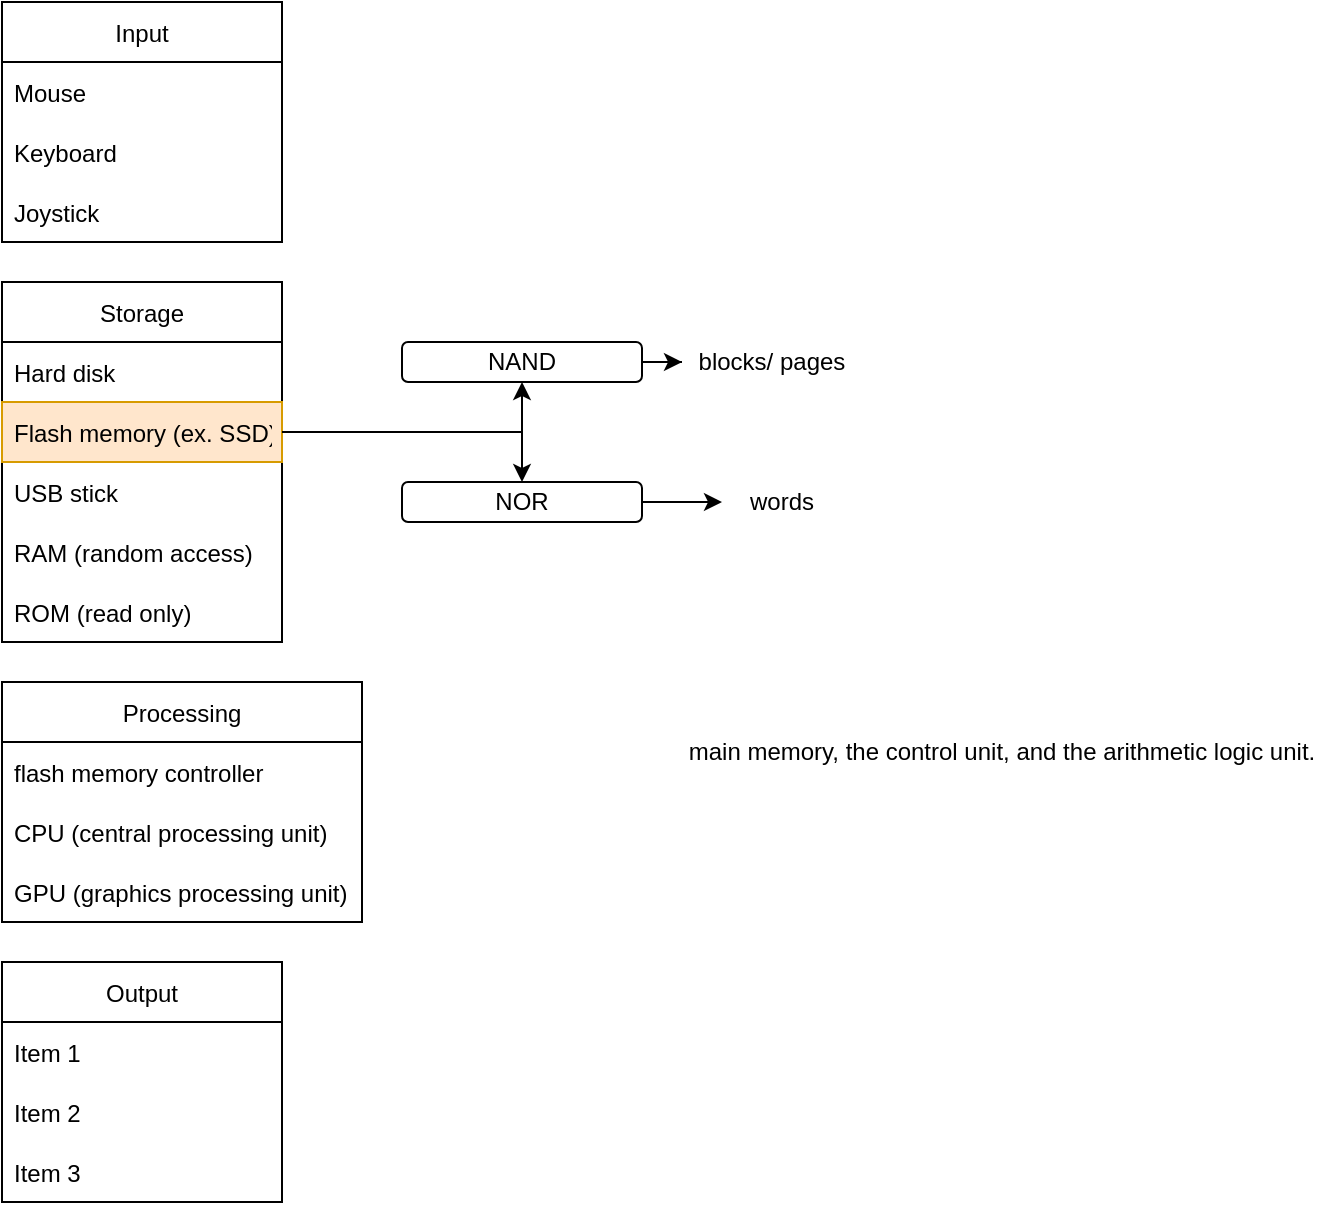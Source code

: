 <mxfile version="16.5.6" type="github" pages="2">
  <diagram id="4qqPcsir0UCnbVKN_98N" name="Page-1">
    <mxGraphModel dx="1038" dy="536" grid="1" gridSize="10" guides="1" tooltips="1" connect="1" arrows="1" fold="1" page="1" pageScale="1" pageWidth="850" pageHeight="1100" math="0" shadow="0">
      <root>
        <mxCell id="0" />
        <mxCell id="1" parent="0" />
        <mxCell id="hHXyA7jnSkgyxNxwIsMK-1" value="Input" style="swimlane;fontStyle=0;childLayout=stackLayout;horizontal=1;startSize=30;horizontalStack=0;resizeParent=1;resizeParentMax=0;resizeLast=0;collapsible=1;marginBottom=0;" vertex="1" parent="1">
          <mxGeometry x="50" y="30" width="140" height="120" as="geometry" />
        </mxCell>
        <mxCell id="hHXyA7jnSkgyxNxwIsMK-2" value="Mouse" style="text;strokeColor=none;fillColor=none;align=left;verticalAlign=middle;spacingLeft=4;spacingRight=4;overflow=hidden;points=[[0,0.5],[1,0.5]];portConstraint=eastwest;rotatable=0;" vertex="1" parent="hHXyA7jnSkgyxNxwIsMK-1">
          <mxGeometry y="30" width="140" height="30" as="geometry" />
        </mxCell>
        <mxCell id="hHXyA7jnSkgyxNxwIsMK-3" value="Keyboard" style="text;strokeColor=none;fillColor=none;align=left;verticalAlign=middle;spacingLeft=4;spacingRight=4;overflow=hidden;points=[[0,0.5],[1,0.5]];portConstraint=eastwest;rotatable=0;" vertex="1" parent="hHXyA7jnSkgyxNxwIsMK-1">
          <mxGeometry y="60" width="140" height="30" as="geometry" />
        </mxCell>
        <mxCell id="hHXyA7jnSkgyxNxwIsMK-4" value="Joystick" style="text;strokeColor=none;fillColor=none;align=left;verticalAlign=middle;spacingLeft=4;spacingRight=4;overflow=hidden;points=[[0,0.5],[1,0.5]];portConstraint=eastwest;rotatable=0;" vertex="1" parent="hHXyA7jnSkgyxNxwIsMK-1">
          <mxGeometry y="90" width="140" height="30" as="geometry" />
        </mxCell>
        <mxCell id="hHXyA7jnSkgyxNxwIsMK-5" value="Processing" style="swimlane;fontStyle=0;childLayout=stackLayout;horizontal=1;startSize=30;horizontalStack=0;resizeParent=1;resizeParentMax=0;resizeLast=0;collapsible=1;marginBottom=0;" vertex="1" parent="1">
          <mxGeometry x="50" y="370" width="180" height="120" as="geometry" />
        </mxCell>
        <mxCell id="hHXyA7jnSkgyxNxwIsMK-6" value="flash memory controller" style="text;strokeColor=none;fillColor=none;align=left;verticalAlign=middle;spacingLeft=4;spacingRight=4;overflow=hidden;points=[[0,0.5],[1,0.5]];portConstraint=eastwest;rotatable=0;" vertex="1" parent="hHXyA7jnSkgyxNxwIsMK-5">
          <mxGeometry y="30" width="180" height="30" as="geometry" />
        </mxCell>
        <mxCell id="hHXyA7jnSkgyxNxwIsMK-7" value="CPU (central processing unit)" style="text;strokeColor=none;fillColor=none;align=left;verticalAlign=middle;spacingLeft=4;spacingRight=4;overflow=hidden;points=[[0,0.5],[1,0.5]];portConstraint=eastwest;rotatable=0;" vertex="1" parent="hHXyA7jnSkgyxNxwIsMK-5">
          <mxGeometry y="60" width="180" height="30" as="geometry" />
        </mxCell>
        <mxCell id="hHXyA7jnSkgyxNxwIsMK-8" value="GPU (graphics processing unit)" style="text;strokeColor=none;fillColor=none;align=left;verticalAlign=middle;spacingLeft=4;spacingRight=4;overflow=hidden;points=[[0,0.5],[1,0.5]];portConstraint=eastwest;rotatable=0;" vertex="1" parent="hHXyA7jnSkgyxNxwIsMK-5">
          <mxGeometry y="90" width="180" height="30" as="geometry" />
        </mxCell>
        <mxCell id="hHXyA7jnSkgyxNxwIsMK-9" value="Output" style="swimlane;fontStyle=0;childLayout=stackLayout;horizontal=1;startSize=30;horizontalStack=0;resizeParent=1;resizeParentMax=0;resizeLast=0;collapsible=1;marginBottom=0;" vertex="1" parent="1">
          <mxGeometry x="50" y="510" width="140" height="120" as="geometry" />
        </mxCell>
        <mxCell id="hHXyA7jnSkgyxNxwIsMK-10" value="Item 1" style="text;strokeColor=none;fillColor=none;align=left;verticalAlign=middle;spacingLeft=4;spacingRight=4;overflow=hidden;points=[[0,0.5],[1,0.5]];portConstraint=eastwest;rotatable=0;" vertex="1" parent="hHXyA7jnSkgyxNxwIsMK-9">
          <mxGeometry y="30" width="140" height="30" as="geometry" />
        </mxCell>
        <mxCell id="hHXyA7jnSkgyxNxwIsMK-11" value="Item 2" style="text;strokeColor=none;fillColor=none;align=left;verticalAlign=middle;spacingLeft=4;spacingRight=4;overflow=hidden;points=[[0,0.5],[1,0.5]];portConstraint=eastwest;rotatable=0;" vertex="1" parent="hHXyA7jnSkgyxNxwIsMK-9">
          <mxGeometry y="60" width="140" height="30" as="geometry" />
        </mxCell>
        <mxCell id="hHXyA7jnSkgyxNxwIsMK-12" value="Item 3" style="text;strokeColor=none;fillColor=none;align=left;verticalAlign=middle;spacingLeft=4;spacingRight=4;overflow=hidden;points=[[0,0.5],[1,0.5]];portConstraint=eastwest;rotatable=0;" vertex="1" parent="hHXyA7jnSkgyxNxwIsMK-9">
          <mxGeometry y="90" width="140" height="30" as="geometry" />
        </mxCell>
        <mxCell id="hHXyA7jnSkgyxNxwIsMK-13" value="Storage" style="swimlane;fontStyle=0;childLayout=stackLayout;horizontal=1;startSize=30;horizontalStack=0;resizeParent=1;resizeParentMax=0;resizeLast=0;collapsible=1;marginBottom=0;" vertex="1" parent="1">
          <mxGeometry x="50" y="170" width="140" height="180" as="geometry" />
        </mxCell>
        <mxCell id="hHXyA7jnSkgyxNxwIsMK-14" value="Hard disk" style="text;strokeColor=none;fillColor=none;align=left;verticalAlign=middle;spacingLeft=4;spacingRight=4;overflow=hidden;points=[[0,0.5],[1,0.5]];portConstraint=eastwest;rotatable=0;" vertex="1" parent="hHXyA7jnSkgyxNxwIsMK-13">
          <mxGeometry y="30" width="140" height="30" as="geometry" />
        </mxCell>
        <mxCell id="hHXyA7jnSkgyxNxwIsMK-17" value="Flash memory (ex. SSD)" style="text;strokeColor=#d79b00;fillColor=#ffe6cc;align=left;verticalAlign=middle;spacingLeft=4;spacingRight=4;overflow=hidden;points=[[0,0.5],[1,0.5]];portConstraint=eastwest;rotatable=0;" vertex="1" parent="hHXyA7jnSkgyxNxwIsMK-13">
          <mxGeometry y="60" width="140" height="30" as="geometry" />
        </mxCell>
        <mxCell id="hHXyA7jnSkgyxNxwIsMK-16" value="USB stick" style="text;strokeColor=none;fillColor=none;align=left;verticalAlign=middle;spacingLeft=4;spacingRight=4;overflow=hidden;points=[[0,0.5],[1,0.5]];portConstraint=eastwest;rotatable=0;" vertex="1" parent="hHXyA7jnSkgyxNxwIsMK-13">
          <mxGeometry y="90" width="140" height="30" as="geometry" />
        </mxCell>
        <mxCell id="hHXyA7jnSkgyxNxwIsMK-15" value="RAM (random access)" style="text;strokeColor=none;fillColor=none;align=left;verticalAlign=middle;spacingLeft=4;spacingRight=4;overflow=hidden;points=[[0,0.5],[1,0.5]];portConstraint=eastwest;rotatable=0;" vertex="1" parent="hHXyA7jnSkgyxNxwIsMK-13">
          <mxGeometry y="120" width="140" height="30" as="geometry" />
        </mxCell>
        <mxCell id="hHXyA7jnSkgyxNxwIsMK-18" value="ROM (read only)" style="text;strokeColor=none;fillColor=none;align=left;verticalAlign=middle;spacingLeft=4;spacingRight=4;overflow=hidden;points=[[0,0.5],[1,0.5]];portConstraint=eastwest;rotatable=0;" vertex="1" parent="hHXyA7jnSkgyxNxwIsMK-13">
          <mxGeometry y="150" width="140" height="30" as="geometry" />
        </mxCell>
        <mxCell id="hHXyA7jnSkgyxNxwIsMK-19" style="edgeStyle=orthogonalEdgeStyle;rounded=0;orthogonalLoop=1;jettySize=auto;html=1;" edge="1" parent="1" source="hHXyA7jnSkgyxNxwIsMK-17" target="hHXyA7jnSkgyxNxwIsMK-22">
          <mxGeometry relative="1" as="geometry">
            <mxPoint x="330" y="230" as="targetPoint" />
          </mxGeometry>
        </mxCell>
        <mxCell id="hHXyA7jnSkgyxNxwIsMK-20" style="edgeStyle=orthogonalEdgeStyle;rounded=0;orthogonalLoop=1;jettySize=auto;html=1;" edge="1" parent="1" source="hHXyA7jnSkgyxNxwIsMK-17" target="hHXyA7jnSkgyxNxwIsMK-21">
          <mxGeometry relative="1" as="geometry">
            <mxPoint x="330" y="260" as="targetPoint" />
          </mxGeometry>
        </mxCell>
        <mxCell id="hHXyA7jnSkgyxNxwIsMK-30" style="edgeStyle=orthogonalEdgeStyle;rounded=0;orthogonalLoop=1;jettySize=auto;html=1;" edge="1" parent="1" source="hHXyA7jnSkgyxNxwIsMK-21" target="hHXyA7jnSkgyxNxwIsMK-31">
          <mxGeometry relative="1" as="geometry">
            <mxPoint x="400" y="280" as="targetPoint" />
          </mxGeometry>
        </mxCell>
        <mxCell id="hHXyA7jnSkgyxNxwIsMK-21" value="NOR" style="rounded=1;whiteSpace=wrap;html=1;" vertex="1" parent="1">
          <mxGeometry x="250" y="270" width="120" height="20" as="geometry" />
        </mxCell>
        <mxCell id="hHXyA7jnSkgyxNxwIsMK-23" style="edgeStyle=orthogonalEdgeStyle;rounded=0;orthogonalLoop=1;jettySize=auto;html=1;" edge="1" parent="1" source="hHXyA7jnSkgyxNxwIsMK-22" target="hHXyA7jnSkgyxNxwIsMK-24">
          <mxGeometry relative="1" as="geometry">
            <mxPoint x="420" y="210" as="targetPoint" />
          </mxGeometry>
        </mxCell>
        <mxCell id="hHXyA7jnSkgyxNxwIsMK-22" value="NAND" style="rounded=1;whiteSpace=wrap;html=1;" vertex="1" parent="1">
          <mxGeometry x="250" y="200" width="120" height="20" as="geometry" />
        </mxCell>
        <mxCell id="hHXyA7jnSkgyxNxwIsMK-24" value="&lt;div&gt;blocks/ pages&lt;/div&gt;" style="text;html=1;strokeColor=none;fillColor=none;align=center;verticalAlign=middle;whiteSpace=wrap;rounded=0;" vertex="1" parent="1">
          <mxGeometry x="390" y="195" width="90" height="30" as="geometry" />
        </mxCell>
        <mxCell id="hHXyA7jnSkgyxNxwIsMK-31" value="words" style="text;html=1;strokeColor=none;fillColor=none;align=center;verticalAlign=middle;whiteSpace=wrap;rounded=0;" vertex="1" parent="1">
          <mxGeometry x="410" y="265" width="60" height="30" as="geometry" />
        </mxCell>
        <mxCell id="hHXyA7jnSkgyxNxwIsMK-32" value="main memory, the control unit, and the arithmetic logic unit." style="text;html=1;strokeColor=none;fillColor=none;align=center;verticalAlign=middle;whiteSpace=wrap;rounded=0;" vertex="1" parent="1">
          <mxGeometry x="390" y="390" width="320" height="30" as="geometry" />
        </mxCell>
      </root>
    </mxGraphModel>
  </diagram>
  <diagram id="flj5AiFVF4mKr5M_BVsl" name="Page-2">
    <mxGraphModel dx="1038" dy="536" grid="1" gridSize="10" guides="1" tooltips="1" connect="1" arrows="1" fold="1" page="1" pageScale="1" pageWidth="850" pageHeight="1100" math="0" shadow="0">
      <root>
        <mxCell id="_EMic37TwiEbAcZXv331-0" />
        <mxCell id="_EMic37TwiEbAcZXv331-1" parent="_EMic37TwiEbAcZXv331-0" />
        <mxCell id="_EMic37TwiEbAcZXv331-2" value="Software" style="swimlane;fontStyle=0;childLayout=stackLayout;horizontal=1;startSize=30;horizontalStack=0;resizeParent=1;resizeParentMax=0;resizeLast=0;collapsible=1;marginBottom=0;" vertex="1" parent="_EMic37TwiEbAcZXv331-1">
          <mxGeometry x="20" y="20" width="140" height="120" as="geometry" />
        </mxCell>
        <mxCell id="_EMic37TwiEbAcZXv331-3" value="Applications" style="text;strokeColor=none;fillColor=none;align=left;verticalAlign=middle;spacingLeft=4;spacingRight=4;overflow=hidden;points=[[0,0.5],[1,0.5]];portConstraint=eastwest;rotatable=0;" vertex="1" parent="_EMic37TwiEbAcZXv331-2">
          <mxGeometry y="30" width="140" height="30" as="geometry" />
        </mxCell>
        <mxCell id="_EMic37TwiEbAcZXv331-4" value="Operating Systems" style="text;strokeColor=none;fillColor=none;align=left;verticalAlign=middle;spacingLeft=4;spacingRight=4;overflow=hidden;points=[[0,0.5],[1,0.5]];portConstraint=eastwest;rotatable=0;" vertex="1" parent="_EMic37TwiEbAcZXv331-2">
          <mxGeometry y="60" width="140" height="30" as="geometry" />
        </mxCell>
        <mxCell id="_EMic37TwiEbAcZXv331-5" value="Item 3" style="text;strokeColor=none;fillColor=none;align=left;verticalAlign=middle;spacingLeft=4;spacingRight=4;overflow=hidden;points=[[0,0.5],[1,0.5]];portConstraint=eastwest;rotatable=0;" vertex="1" parent="_EMic37TwiEbAcZXv331-2">
          <mxGeometry y="90" width="140" height="30" as="geometry" />
        </mxCell>
        <mxCell id="_EMic37TwiEbAcZXv331-7" value="&lt;h1&gt;Bugs&lt;br&gt;&lt;/h1&gt;&lt;p&gt;Bugs may be caused by typos or by not following the rules or format of the programming language.&lt;/p&gt;" style="text;html=1;strokeColor=#6c8ebf;fillColor=#dae8fc;spacing=5;spacingTop=-20;whiteSpace=wrap;overflow=hidden;rounded=0;" vertex="1" parent="_EMic37TwiEbAcZXv331-1">
          <mxGeometry x="610" y="360" width="190" height="120" as="geometry" />
        </mxCell>
      </root>
    </mxGraphModel>
  </diagram>
</mxfile>
